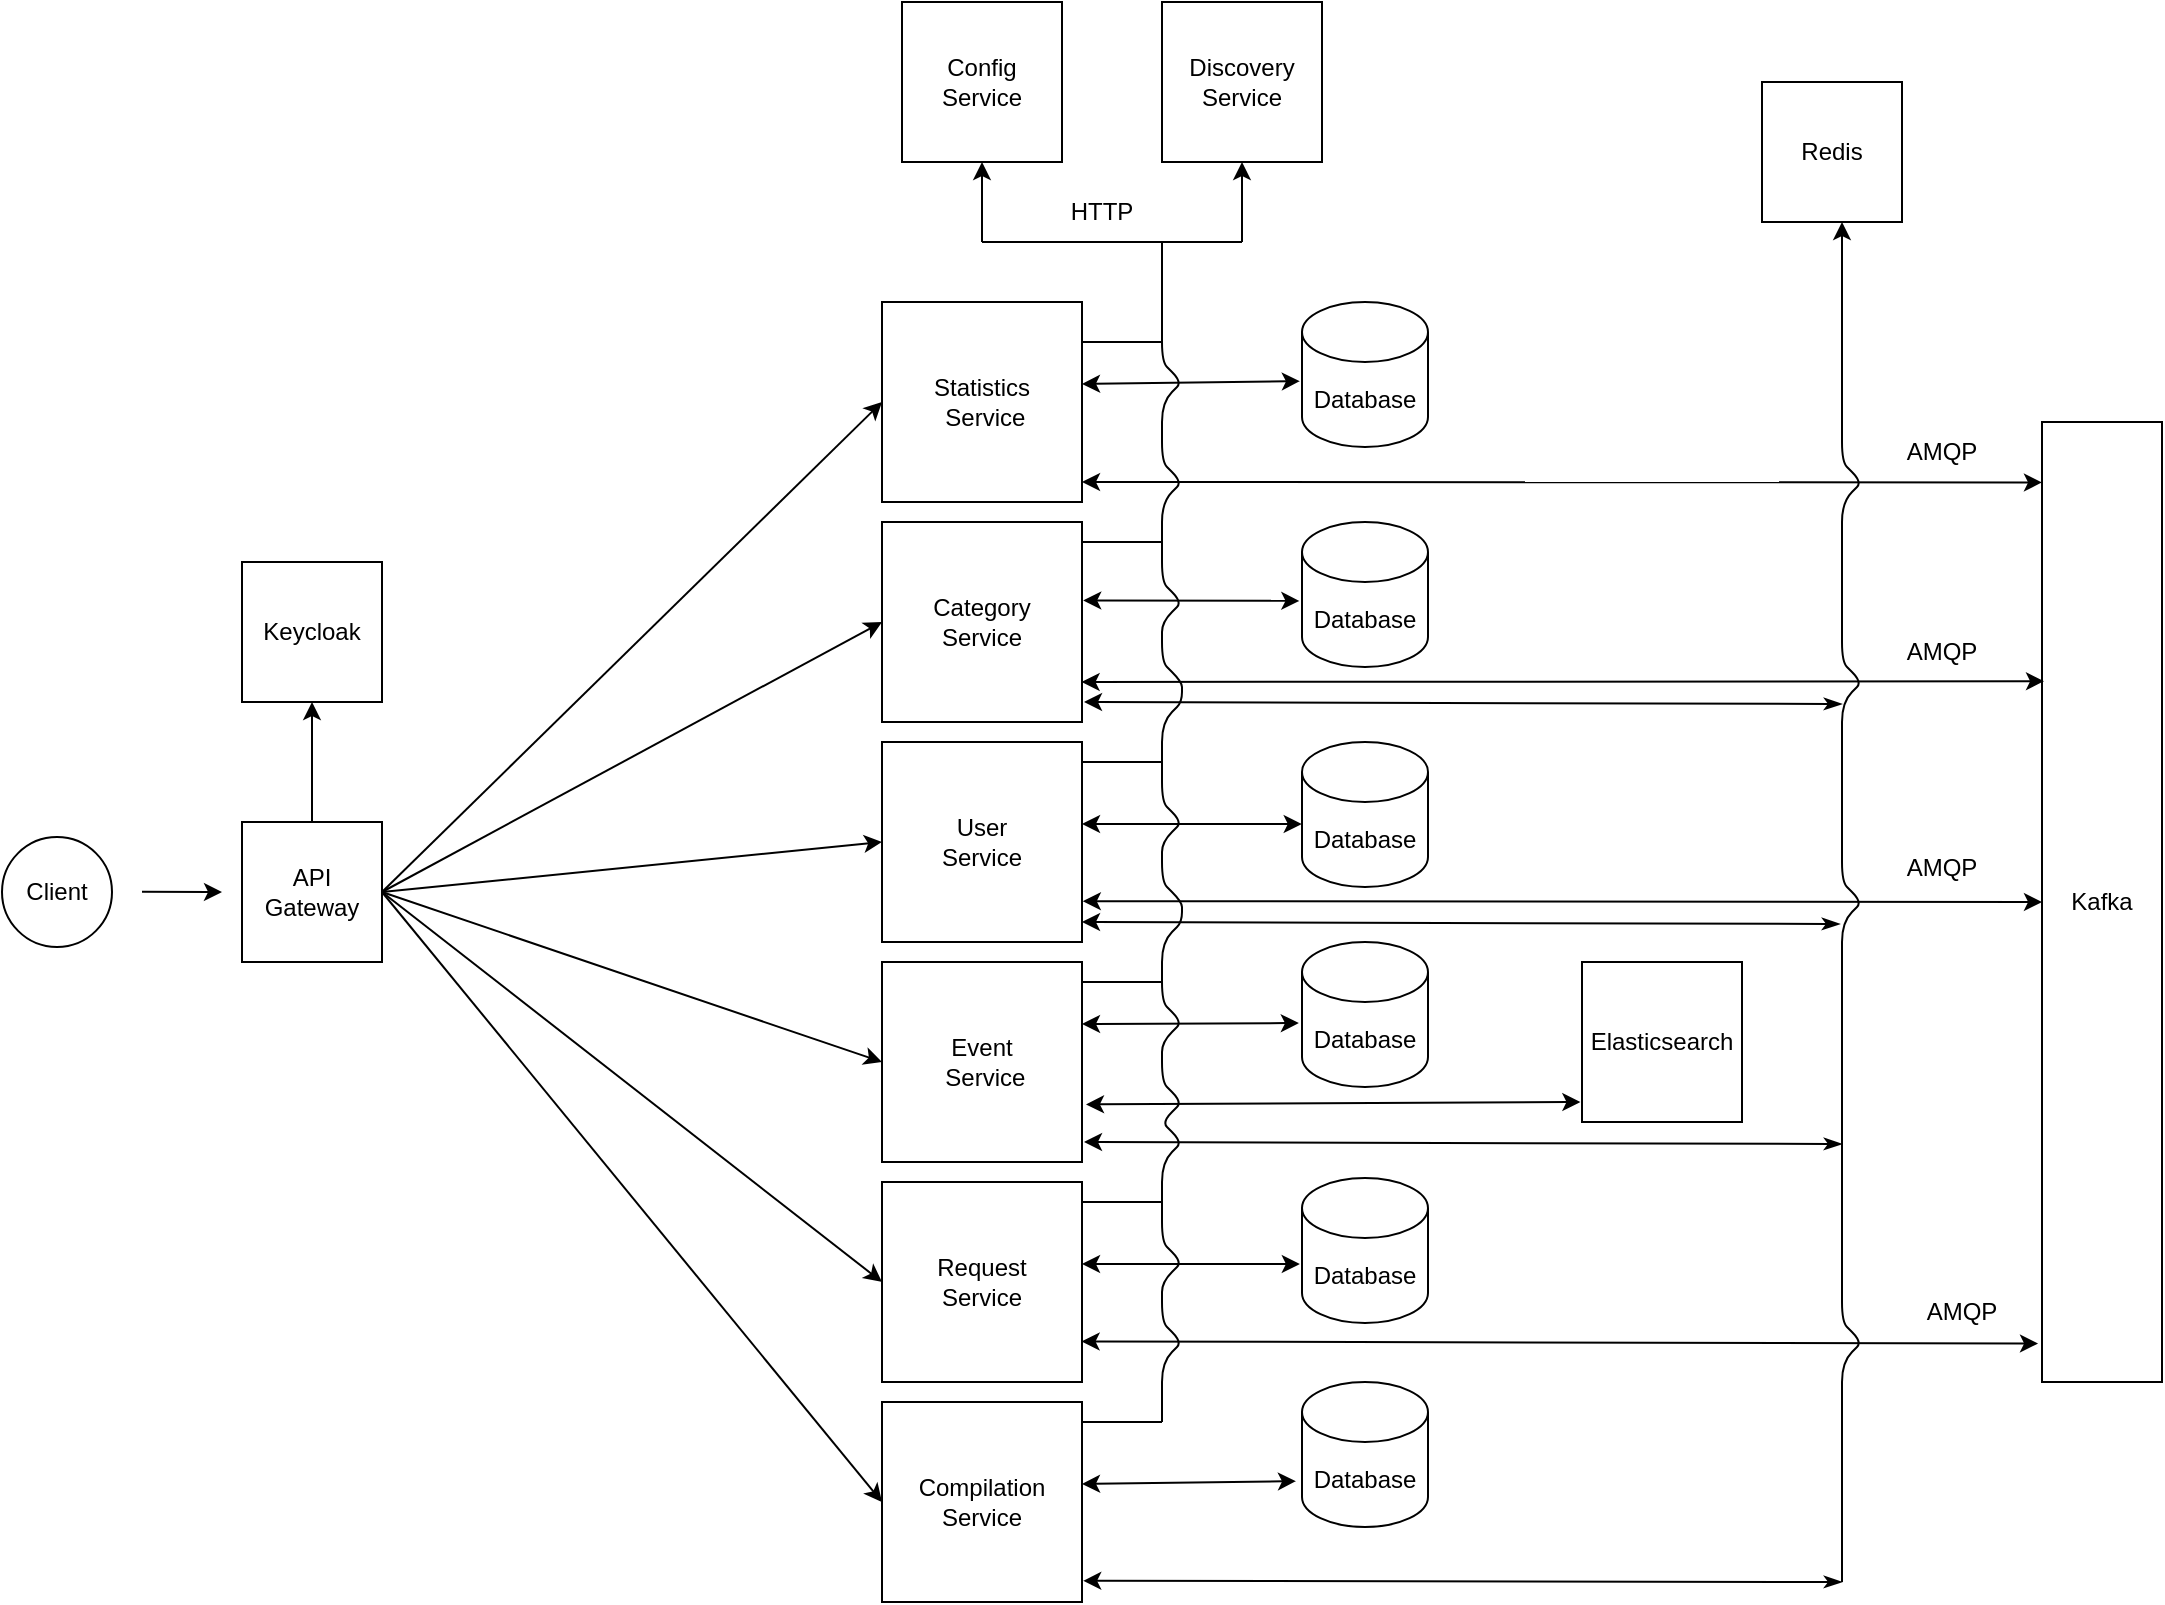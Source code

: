 <mxfile version="27.0.6">
  <diagram id="yPxyJZ8AM_hMuL3Unpa9" name="gitflow">
    <mxGraphModel dx="2618" dy="2068" grid="1" gridSize="10" guides="1" tooltips="1" connect="1" arrows="1" fold="1" page="1" pageScale="1" pageWidth="850" pageHeight="1100" background="#ffffff" math="0" shadow="0">
      <root>
        <mxCell id="0" />
        <mxCell id="1" parent="0" />
        <mxCell id="j1QhBanG4Ebp2g22lxq3-177" value="Client" style="ellipse;whiteSpace=wrap;html=1;aspect=fixed;" vertex="1" parent="1">
          <mxGeometry x="-70" y="307.5" width="55" height="55" as="geometry" />
        </mxCell>
        <mxCell id="j1QhBanG4Ebp2g22lxq3-178" value="API Gateway" style="whiteSpace=wrap;html=1;aspect=fixed;" vertex="1" parent="1">
          <mxGeometry x="50" y="300" width="70" height="70" as="geometry" />
        </mxCell>
        <mxCell id="j1QhBanG4Ebp2g22lxq3-179" value="&lt;div&gt;Event&lt;/div&gt;&lt;div&gt;&amp;nbsp;Service&lt;/div&gt;" style="whiteSpace=wrap;html=1;aspect=fixed;" vertex="1" parent="1">
          <mxGeometry x="370" y="370" width="100" height="100" as="geometry" />
        </mxCell>
        <mxCell id="j1QhBanG4Ebp2g22lxq3-180" value="&lt;div&gt;User&lt;/div&gt;&lt;div&gt;Service&lt;/div&gt;" style="whiteSpace=wrap;html=1;aspect=fixed;" vertex="1" parent="1">
          <mxGeometry x="370" y="260" width="100" height="100" as="geometry" />
        </mxCell>
        <mxCell id="j1QhBanG4Ebp2g22lxq3-181" value="&lt;div&gt;Request&lt;/div&gt;&lt;div&gt;Service&lt;/div&gt;" style="whiteSpace=wrap;html=1;aspect=fixed;" vertex="1" parent="1">
          <mxGeometry x="370" y="480" width="100" height="100" as="geometry" />
        </mxCell>
        <mxCell id="j1QhBanG4Ebp2g22lxq3-182" value="&lt;div&gt;Compilation&lt;/div&gt;&lt;div&gt;Service&lt;/div&gt;" style="whiteSpace=wrap;html=1;aspect=fixed;" vertex="1" parent="1">
          <mxGeometry x="370" y="590" width="100" height="100" as="geometry" />
        </mxCell>
        <mxCell id="j1QhBanG4Ebp2g22lxq3-183" value="&lt;div&gt;Category&lt;/div&gt;&lt;div&gt;Service&lt;/div&gt;" style="whiteSpace=wrap;html=1;aspect=fixed;" vertex="1" parent="1">
          <mxGeometry x="370" y="150" width="100" height="100" as="geometry" />
        </mxCell>
        <mxCell id="j1QhBanG4Ebp2g22lxq3-184" value="Redis" style="whiteSpace=wrap;html=1;aspect=fixed;" vertex="1" parent="1">
          <mxGeometry x="810" y="-70" width="70" height="70" as="geometry" />
        </mxCell>
        <mxCell id="j1QhBanG4Ebp2g22lxq3-185" value="&lt;div&gt;Statistics&lt;/div&gt;&lt;div&gt;&amp;nbsp;Service&lt;/div&gt;" style="whiteSpace=wrap;html=1;aspect=fixed;" vertex="1" parent="1">
          <mxGeometry x="370" y="40" width="100" height="100" as="geometry" />
        </mxCell>
        <mxCell id="j1QhBanG4Ebp2g22lxq3-186" value="&lt;div&gt;Discovery&lt;/div&gt;Service" style="whiteSpace=wrap;html=1;aspect=fixed;" vertex="1" parent="1">
          <mxGeometry x="510" y="-110" width="80" height="80" as="geometry" />
        </mxCell>
        <mxCell id="j1QhBanG4Ebp2g22lxq3-187" value="" style="endArrow=classic;html=1;rounded=0;entryX=0;entryY=0.5;entryDx=0;entryDy=0;exitX=1;exitY=0.5;exitDx=0;exitDy=0;" edge="1" parent="1" source="j1QhBanG4Ebp2g22lxq3-178" target="j1QhBanG4Ebp2g22lxq3-185">
          <mxGeometry width="50" height="50" relative="1" as="geometry">
            <mxPoint x="180" y="230" as="sourcePoint" />
            <mxPoint x="230" y="180" as="targetPoint" />
          </mxGeometry>
        </mxCell>
        <mxCell id="j1QhBanG4Ebp2g22lxq3-189" value="" style="endArrow=classic;html=1;rounded=0;entryX=0;entryY=0.5;entryDx=0;entryDy=0;exitX=1;exitY=0.5;exitDx=0;exitDy=0;" edge="1" parent="1" source="j1QhBanG4Ebp2g22lxq3-178" target="j1QhBanG4Ebp2g22lxq3-183">
          <mxGeometry width="50" height="50" relative="1" as="geometry">
            <mxPoint x="190" y="440" as="sourcePoint" />
            <mxPoint x="240" y="390" as="targetPoint" />
          </mxGeometry>
        </mxCell>
        <mxCell id="j1QhBanG4Ebp2g22lxq3-190" value="" style="endArrow=classic;html=1;rounded=0;entryX=0;entryY=0.5;entryDx=0;entryDy=0;exitX=1;exitY=0.5;exitDx=0;exitDy=0;" edge="1" parent="1" source="j1QhBanG4Ebp2g22lxq3-178" target="j1QhBanG4Ebp2g22lxq3-180">
          <mxGeometry width="50" height="50" relative="1" as="geometry">
            <mxPoint x="110" y="510" as="sourcePoint" />
            <mxPoint x="160" y="460" as="targetPoint" />
          </mxGeometry>
        </mxCell>
        <mxCell id="j1QhBanG4Ebp2g22lxq3-191" value="" style="endArrow=classic;html=1;rounded=0;entryX=0;entryY=0.5;entryDx=0;entryDy=0;exitX=1;exitY=0.5;exitDx=0;exitDy=0;" edge="1" parent="1" source="j1QhBanG4Ebp2g22lxq3-178" target="j1QhBanG4Ebp2g22lxq3-179">
          <mxGeometry width="50" height="50" relative="1" as="geometry">
            <mxPoint x="20" y="510" as="sourcePoint" />
            <mxPoint x="70" y="460" as="targetPoint" />
          </mxGeometry>
        </mxCell>
        <mxCell id="j1QhBanG4Ebp2g22lxq3-192" value="" style="endArrow=classic;html=1;rounded=0;entryX=0;entryY=0.5;entryDx=0;entryDy=0;exitX=1;exitY=0.5;exitDx=0;exitDy=0;" edge="1" parent="1" source="j1QhBanG4Ebp2g22lxq3-178" target="j1QhBanG4Ebp2g22lxq3-181">
          <mxGeometry width="50" height="50" relative="1" as="geometry">
            <mxPoint x="140" y="510" as="sourcePoint" />
            <mxPoint x="190" y="460" as="targetPoint" />
          </mxGeometry>
        </mxCell>
        <mxCell id="j1QhBanG4Ebp2g22lxq3-193" value="" style="endArrow=classic;html=1;rounded=0;entryX=0;entryY=0.5;entryDx=0;entryDy=0;exitX=1;exitY=0.5;exitDx=0;exitDy=0;" edge="1" parent="1" source="j1QhBanG4Ebp2g22lxq3-178" target="j1QhBanG4Ebp2g22lxq3-182">
          <mxGeometry width="50" height="50" relative="1" as="geometry">
            <mxPoint x="100" y="530" as="sourcePoint" />
            <mxPoint x="150" y="480" as="targetPoint" />
          </mxGeometry>
        </mxCell>
        <mxCell id="j1QhBanG4Ebp2g22lxq3-194" value="Keycloak" style="whiteSpace=wrap;html=1;aspect=fixed;" vertex="1" parent="1">
          <mxGeometry x="50" y="170" width="70" height="70" as="geometry" />
        </mxCell>
        <mxCell id="j1QhBanG4Ebp2g22lxq3-196" value="" style="endArrow=classic;html=1;rounded=0;entryX=0.5;entryY=1;entryDx=0;entryDy=0;exitX=0.5;exitY=0;exitDx=0;exitDy=0;" edge="1" parent="1" source="j1QhBanG4Ebp2g22lxq3-178" target="j1QhBanG4Ebp2g22lxq3-194">
          <mxGeometry width="50" height="50" relative="1" as="geometry">
            <mxPoint x="-90" y="250" as="sourcePoint" />
            <mxPoint x="-40" y="200" as="targetPoint" />
          </mxGeometry>
        </mxCell>
        <mxCell id="j1QhBanG4Ebp2g22lxq3-197" value="Database" style="shape=cylinder3;whiteSpace=wrap;html=1;boundedLbl=1;backgroundOutline=1;size=15;" vertex="1" parent="1">
          <mxGeometry x="580" y="40" width="63" height="72.5" as="geometry" />
        </mxCell>
        <mxCell id="j1QhBanG4Ebp2g22lxq3-198" value="Database" style="shape=cylinder3;whiteSpace=wrap;html=1;boundedLbl=1;backgroundOutline=1;size=15;" vertex="1" parent="1">
          <mxGeometry x="580" y="150" width="63" height="72.5" as="geometry" />
        </mxCell>
        <mxCell id="j1QhBanG4Ebp2g22lxq3-199" value="Database" style="shape=cylinder3;whiteSpace=wrap;html=1;boundedLbl=1;backgroundOutline=1;size=15;" vertex="1" parent="1">
          <mxGeometry x="580" y="260" width="63" height="72.5" as="geometry" />
        </mxCell>
        <mxCell id="j1QhBanG4Ebp2g22lxq3-201" value="Database" style="shape=cylinder3;whiteSpace=wrap;html=1;boundedLbl=1;backgroundOutline=1;size=15;" vertex="1" parent="1">
          <mxGeometry x="580" y="478" width="63" height="72.5" as="geometry" />
        </mxCell>
        <mxCell id="j1QhBanG4Ebp2g22lxq3-202" value="Database" style="shape=cylinder3;whiteSpace=wrap;html=1;boundedLbl=1;backgroundOutline=1;size=15;" vertex="1" parent="1">
          <mxGeometry x="580" y="580" width="63" height="72.5" as="geometry" />
        </mxCell>
        <mxCell id="j1QhBanG4Ebp2g22lxq3-207" value="Database" style="shape=cylinder3;whiteSpace=wrap;html=1;boundedLbl=1;backgroundOutline=1;size=15;" vertex="1" parent="1">
          <mxGeometry x="580" y="360" width="63" height="72.5" as="geometry" />
        </mxCell>
        <mxCell id="j1QhBanG4Ebp2g22lxq3-210" value="" style="endArrow=classic;startArrow=classic;html=1;rounded=0;exitX=1;exitY=0.5;exitDx=0;exitDy=0;entryX=-0.017;entryY=0.546;entryDx=0;entryDy=0;entryPerimeter=0;" edge="1" parent="1" target="j1QhBanG4Ebp2g22lxq3-197">
          <mxGeometry width="50" height="50" relative="1" as="geometry">
            <mxPoint x="470" y="81" as="sourcePoint" />
            <mxPoint x="540" y="80" as="targetPoint" />
          </mxGeometry>
        </mxCell>
        <mxCell id="j1QhBanG4Ebp2g22lxq3-212" value="Kafka" style="rounded=0;whiteSpace=wrap;html=1;" vertex="1" parent="1">
          <mxGeometry x="950" y="100" width="60" height="480" as="geometry" />
        </mxCell>
        <mxCell id="j1QhBanG4Ebp2g22lxq3-214" value="" style="endArrow=classic;startArrow=classic;html=1;rounded=0;exitX=1.006;exitY=0.392;exitDx=0;exitDy=0;entryX=-0.021;entryY=0.544;entryDx=0;entryDy=0;entryPerimeter=0;exitPerimeter=0;" edge="1" parent="1" source="j1QhBanG4Ebp2g22lxq3-183" target="j1QhBanG4Ebp2g22lxq3-198">
          <mxGeometry width="50" height="50" relative="1" as="geometry">
            <mxPoint x="490" y="186.75" as="sourcePoint" />
            <mxPoint x="560" y="185.75" as="targetPoint" />
          </mxGeometry>
        </mxCell>
        <mxCell id="j1QhBanG4Ebp2g22lxq3-215" value="" style="endArrow=classic;startArrow=classic;html=1;rounded=0;exitX=1;exitY=0.5;exitDx=0;exitDy=0;entryX=-0.002;entryY=0.566;entryDx=0;entryDy=0;entryPerimeter=0;" edge="1" parent="1" target="j1QhBanG4Ebp2g22lxq3-199">
          <mxGeometry width="50" height="50" relative="1" as="geometry">
            <mxPoint x="470" y="301" as="sourcePoint" />
            <mxPoint x="540" y="300" as="targetPoint" />
          </mxGeometry>
        </mxCell>
        <mxCell id="j1QhBanG4Ebp2g22lxq3-216" value="" style="endArrow=classic;startArrow=classic;html=1;rounded=0;exitX=1;exitY=0.5;exitDx=0;exitDy=0;entryX=-0.025;entryY=0.559;entryDx=0;entryDy=0;entryPerimeter=0;" edge="1" parent="1" target="j1QhBanG4Ebp2g22lxq3-207">
          <mxGeometry width="50" height="50" relative="1" as="geometry">
            <mxPoint x="470" y="401" as="sourcePoint" />
            <mxPoint x="540" y="400" as="targetPoint" />
          </mxGeometry>
        </mxCell>
        <mxCell id="j1QhBanG4Ebp2g22lxq3-217" value="" style="endArrow=classic;startArrow=classic;html=1;rounded=0;exitX=1;exitY=0.5;exitDx=0;exitDy=0;entryX=-0.017;entryY=0.593;entryDx=0;entryDy=0;entryPerimeter=0;" edge="1" parent="1" target="j1QhBanG4Ebp2g22lxq3-201">
          <mxGeometry width="50" height="50" relative="1" as="geometry">
            <mxPoint x="470" y="521" as="sourcePoint" />
            <mxPoint x="540" y="520" as="targetPoint" />
          </mxGeometry>
        </mxCell>
        <mxCell id="j1QhBanG4Ebp2g22lxq3-218" value="" style="endArrow=classic;startArrow=classic;html=1;rounded=0;exitX=1;exitY=0.5;exitDx=0;exitDy=0;entryX=-0.048;entryY=0.684;entryDx=0;entryDy=0;entryPerimeter=0;" edge="1" parent="1" target="j1QhBanG4Ebp2g22lxq3-202">
          <mxGeometry width="50" height="50" relative="1" as="geometry">
            <mxPoint x="470" y="631" as="sourcePoint" />
            <mxPoint x="540" y="630" as="targetPoint" />
          </mxGeometry>
        </mxCell>
        <mxCell id="j1QhBanG4Ebp2g22lxq3-219" value="" style="endArrow=classic;html=1;rounded=0;entryX=-0.033;entryY=0.96;entryDx=0;entryDy=0;entryPerimeter=0;exitX=0.998;exitY=0.797;exitDx=0;exitDy=0;exitPerimeter=0;startArrow=classic;startFill=1;" edge="1" parent="1" source="j1QhBanG4Ebp2g22lxq3-181" target="j1QhBanG4Ebp2g22lxq3-212">
          <mxGeometry width="50" height="50" relative="1" as="geometry">
            <mxPoint x="460" y="560" as="sourcePoint" />
            <mxPoint x="680" y="560" as="targetPoint" />
          </mxGeometry>
        </mxCell>
        <mxCell id="j1QhBanG4Ebp2g22lxq3-220" value="" style="endArrow=classic;html=1;rounded=0;entryX=0.017;entryY=0.27;entryDx=0;entryDy=0;entryPerimeter=0;exitX=0.998;exitY=0.8;exitDx=0;exitDy=0;exitPerimeter=0;startArrow=classic;startFill=1;" edge="1" parent="1" source="j1QhBanG4Ebp2g22lxq3-183" target="j1QhBanG4Ebp2g22lxq3-212">
          <mxGeometry width="50" height="50" relative="1" as="geometry">
            <mxPoint x="460" y="230" as="sourcePoint" />
            <mxPoint x="680" y="230" as="targetPoint" />
            <Array as="points" />
          </mxGeometry>
        </mxCell>
        <mxCell id="j1QhBanG4Ebp2g22lxq3-222" value="" style="endArrow=classic;html=1;rounded=0;exitX=1.004;exitY=0.796;exitDx=0;exitDy=0;exitPerimeter=0;entryX=0;entryY=0.5;entryDx=0;entryDy=0;startArrow=classic;startFill=1;" edge="1" parent="1" source="j1QhBanG4Ebp2g22lxq3-180" target="j1QhBanG4Ebp2g22lxq3-212">
          <mxGeometry width="50" height="50" relative="1" as="geometry">
            <mxPoint x="560" y="350" as="sourcePoint" />
            <mxPoint x="780" y="350" as="targetPoint" />
          </mxGeometry>
        </mxCell>
        <mxCell id="j1QhBanG4Ebp2g22lxq3-223" value="" style="endArrow=classic;html=1;rounded=0;exitX=1;exitY=0.9;exitDx=0;exitDy=0;exitPerimeter=0;entryX=0;entryY=0.063;entryDx=0;entryDy=0;entryPerimeter=0;startArrow=classic;startFill=1;" edge="1" parent="1" source="j1QhBanG4Ebp2g22lxq3-185" target="j1QhBanG4Ebp2g22lxq3-212">
          <mxGeometry width="50" height="50" relative="1" as="geometry">
            <mxPoint x="510" y="120" as="sourcePoint" />
            <mxPoint x="850" y="120" as="targetPoint" />
          </mxGeometry>
        </mxCell>
        <mxCell id="j1QhBanG4Ebp2g22lxq3-224" value="Elasticsearch" style="whiteSpace=wrap;html=1;aspect=fixed;" vertex="1" parent="1">
          <mxGeometry x="720" y="370" width="80" height="80" as="geometry" />
        </mxCell>
        <mxCell id="j1QhBanG4Ebp2g22lxq3-228" value="" style="endArrow=classic;startArrow=classic;html=1;rounded=0;entryX=-0.01;entryY=0.875;entryDx=0;entryDy=0;entryPerimeter=0;exitX=1.02;exitY=0.712;exitDx=0;exitDy=0;exitPerimeter=0;" edge="1" parent="1" source="j1QhBanG4Ebp2g22lxq3-179" target="j1QhBanG4Ebp2g22lxq3-224">
          <mxGeometry width="50" height="50" relative="1" as="geometry">
            <mxPoint x="590" y="490" as="sourcePoint" />
            <mxPoint x="640" y="440" as="targetPoint" />
          </mxGeometry>
        </mxCell>
        <mxCell id="j1QhBanG4Ebp2g22lxq3-232" value="" style="endArrow=classic;html=1;rounded=1;curved=0;" edge="1" parent="1">
          <mxGeometry width="50" height="50" relative="1" as="geometry">
            <mxPoint x="850" y="680" as="sourcePoint" />
            <mxPoint x="850" as="targetPoint" />
            <Array as="points">
              <mxPoint x="850" y="570" />
              <mxPoint x="860" y="560" />
              <mxPoint x="850" y="550" />
              <mxPoint x="850" y="350" />
              <mxPoint x="860" y="340" />
              <mxPoint x="850" y="330" />
              <mxPoint x="850" y="240" />
              <mxPoint x="860" y="230" />
              <mxPoint x="850" y="220" />
              <mxPoint x="850" y="140" />
              <mxPoint x="860" y="130" />
              <mxPoint x="850" y="120" />
            </Array>
          </mxGeometry>
        </mxCell>
        <mxCell id="j1QhBanG4Ebp2g22lxq3-233" value="" style="endArrow=classicThin;html=1;rounded=0;exitX=1.006;exitY=0.894;exitDx=0;exitDy=0;exitPerimeter=0;startArrow=classic;startFill=1;endFill=1;" edge="1" parent="1" source="j1QhBanG4Ebp2g22lxq3-182">
          <mxGeometry width="50" height="50" relative="1" as="geometry">
            <mxPoint x="630" y="730" as="sourcePoint" />
            <mxPoint x="850" y="680" as="targetPoint" />
          </mxGeometry>
        </mxCell>
        <mxCell id="j1QhBanG4Ebp2g22lxq3-235" value="" style="endArrow=classicThin;html=1;rounded=0;exitX=1.006;exitY=0.894;exitDx=0;exitDy=0;exitPerimeter=0;startArrow=classic;startFill=1;endFill=1;" edge="1" parent="1">
          <mxGeometry width="50" height="50" relative="1" as="geometry">
            <mxPoint x="471" y="460" as="sourcePoint" />
            <mxPoint x="850" y="461" as="targetPoint" />
          </mxGeometry>
        </mxCell>
        <mxCell id="j1QhBanG4Ebp2g22lxq3-236" value="" style="endArrow=classicThin;html=1;rounded=0;exitX=1.006;exitY=0.894;exitDx=0;exitDy=0;exitPerimeter=0;startArrow=classic;startFill=1;endFill=1;" edge="1" parent="1">
          <mxGeometry width="50" height="50" relative="1" as="geometry">
            <mxPoint x="470" y="350" as="sourcePoint" />
            <mxPoint x="849" y="351" as="targetPoint" />
          </mxGeometry>
        </mxCell>
        <mxCell id="j1QhBanG4Ebp2g22lxq3-237" value="" style="endArrow=classicThin;html=1;rounded=0;exitX=1.006;exitY=0.894;exitDx=0;exitDy=0;exitPerimeter=0;startArrow=classic;startFill=1;endFill=1;" edge="1" parent="1">
          <mxGeometry width="50" height="50" relative="1" as="geometry">
            <mxPoint x="471" y="240" as="sourcePoint" />
            <mxPoint x="850" y="241" as="targetPoint" />
          </mxGeometry>
        </mxCell>
        <mxCell id="j1QhBanG4Ebp2g22lxq3-239" value="" style="endArrow=classic;html=1;" edge="1" parent="1">
          <mxGeometry width="50" height="50" relative="1" as="geometry">
            <mxPoint y="334.82" as="sourcePoint" />
            <mxPoint x="40" y="335" as="targetPoint" />
          </mxGeometry>
        </mxCell>
        <mxCell id="j1QhBanG4Ebp2g22lxq3-240" value="&lt;div&gt;Config&lt;/div&gt;Service" style="whiteSpace=wrap;html=1;aspect=fixed;" vertex="1" parent="1">
          <mxGeometry x="380" y="-110" width="80" height="80" as="geometry" />
        </mxCell>
        <mxCell id="j1QhBanG4Ebp2g22lxq3-241" value="" style="endArrow=none;html=1;rounded=0;" edge="1" parent="1">
          <mxGeometry width="50" height="50" relative="1" as="geometry">
            <mxPoint x="420" y="10" as="sourcePoint" />
            <mxPoint x="550" y="10" as="targetPoint" />
          </mxGeometry>
        </mxCell>
        <mxCell id="j1QhBanG4Ebp2g22lxq3-242" value="" style="endArrow=classic;html=1;rounded=0;entryX=0.5;entryY=1;entryDx=0;entryDy=0;" edge="1" parent="1" target="j1QhBanG4Ebp2g22lxq3-240">
          <mxGeometry width="50" height="50" relative="1" as="geometry">
            <mxPoint x="420" y="10" as="sourcePoint" />
            <mxPoint x="320" y="-60" as="targetPoint" />
          </mxGeometry>
        </mxCell>
        <mxCell id="j1QhBanG4Ebp2g22lxq3-243" value="" style="endArrow=classic;html=1;rounded=0;entryX=0.5;entryY=1;entryDx=0;entryDy=0;" edge="1" parent="1" target="j1QhBanG4Ebp2g22lxq3-186">
          <mxGeometry width="50" height="50" relative="1" as="geometry">
            <mxPoint x="550" y="10" as="sourcePoint" />
            <mxPoint x="540" y="-30" as="targetPoint" />
          </mxGeometry>
        </mxCell>
        <mxCell id="j1QhBanG4Ebp2g22lxq3-244" value="" style="endArrow=none;html=1;rounded=1;curved=0;" edge="1" parent="1">
          <mxGeometry width="50" height="50" relative="1" as="geometry">
            <mxPoint x="510" y="600" as="sourcePoint" />
            <mxPoint x="510" y="10" as="targetPoint" />
            <Array as="points">
              <mxPoint x="510" y="570" />
              <mxPoint x="520" y="560" />
              <mxPoint x="510" y="550" />
              <mxPoint x="510" y="530" />
              <mxPoint x="520" y="520" />
              <mxPoint x="510" y="510" />
              <mxPoint x="510" y="470" />
              <mxPoint x="520" y="460" />
              <mxPoint x="510" y="450" />
              <mxPoint x="520" y="440" />
              <mxPoint x="510" y="430" />
              <mxPoint x="510" y="410" />
              <mxPoint x="520" y="400" />
              <mxPoint x="510" y="390" />
              <mxPoint x="510" y="360" />
              <mxPoint x="520" y="350" />
              <mxPoint x="520" y="340" />
              <mxPoint x="510" y="330" />
              <mxPoint x="510" y="310" />
              <mxPoint x="520" y="300" />
              <mxPoint x="510" y="290" />
              <mxPoint x="510" y="250" />
              <mxPoint x="520" y="240" />
              <mxPoint x="520" y="230" />
              <mxPoint x="510" y="220" />
              <mxPoint x="510" y="200" />
              <mxPoint x="520" y="190" />
              <mxPoint x="510" y="180" />
              <mxPoint x="510" y="140" />
              <mxPoint x="520" y="130" />
              <mxPoint x="510" y="120" />
              <mxPoint x="510" y="90" />
              <mxPoint x="520" y="80" />
              <mxPoint x="510" y="70" />
            </Array>
          </mxGeometry>
        </mxCell>
        <mxCell id="j1QhBanG4Ebp2g22lxq3-247" value="" style="endArrow=none;html=1;rounded=0;exitX=1;exitY=0.7;exitDx=0;exitDy=0;exitPerimeter=0;" edge="1" parent="1">
          <mxGeometry width="50" height="50" relative="1" as="geometry">
            <mxPoint x="470" y="490" as="sourcePoint" />
            <mxPoint x="510" y="490" as="targetPoint" />
          </mxGeometry>
        </mxCell>
        <mxCell id="j1QhBanG4Ebp2g22lxq3-248" value="" style="endArrow=none;html=1;rounded=0;exitX=1;exitY=0.7;exitDx=0;exitDy=0;exitPerimeter=0;" edge="1" parent="1">
          <mxGeometry width="50" height="50" relative="1" as="geometry">
            <mxPoint x="470" y="380" as="sourcePoint" />
            <mxPoint x="510" y="380" as="targetPoint" />
          </mxGeometry>
        </mxCell>
        <mxCell id="j1QhBanG4Ebp2g22lxq3-249" value="" style="endArrow=none;html=1;rounded=0;exitX=1;exitY=0.7;exitDx=0;exitDy=0;exitPerimeter=0;" edge="1" parent="1">
          <mxGeometry width="50" height="50" relative="1" as="geometry">
            <mxPoint x="470" y="270" as="sourcePoint" />
            <mxPoint x="510" y="270" as="targetPoint" />
          </mxGeometry>
        </mxCell>
        <mxCell id="j1QhBanG4Ebp2g22lxq3-250" value="" style="endArrow=none;html=1;rounded=0;exitX=1;exitY=0.7;exitDx=0;exitDy=0;exitPerimeter=0;" edge="1" parent="1">
          <mxGeometry width="50" height="50" relative="1" as="geometry">
            <mxPoint x="470" y="160" as="sourcePoint" />
            <mxPoint x="510" y="160" as="targetPoint" />
          </mxGeometry>
        </mxCell>
        <mxCell id="j1QhBanG4Ebp2g22lxq3-251" value="" style="endArrow=none;html=1;rounded=0;exitX=1;exitY=0.7;exitDx=0;exitDy=0;exitPerimeter=0;" edge="1" parent="1">
          <mxGeometry width="50" height="50" relative="1" as="geometry">
            <mxPoint x="470" y="60" as="sourcePoint" />
            <mxPoint x="510" y="60" as="targetPoint" />
          </mxGeometry>
        </mxCell>
        <mxCell id="j1QhBanG4Ebp2g22lxq3-252" value="" style="endArrow=none;html=1;rounded=0;exitX=1;exitY=0.7;exitDx=0;exitDy=0;exitPerimeter=0;" edge="1" parent="1">
          <mxGeometry width="50" height="50" relative="1" as="geometry">
            <mxPoint x="470" y="600" as="sourcePoint" />
            <mxPoint x="510" y="600" as="targetPoint" />
            <Array as="points">
              <mxPoint x="490" y="600" />
            </Array>
          </mxGeometry>
        </mxCell>
        <mxCell id="j1QhBanG4Ebp2g22lxq3-253" value="HTTP" style="text;html=1;align=center;verticalAlign=middle;whiteSpace=wrap;rounded=0;" vertex="1" parent="1">
          <mxGeometry x="450" y="-20" width="60" height="30" as="geometry" />
        </mxCell>
        <mxCell id="j1QhBanG4Ebp2g22lxq3-254" value="AMQP" style="text;html=1;align=center;verticalAlign=middle;whiteSpace=wrap;rounded=0;" vertex="1" parent="1">
          <mxGeometry x="870" y="100" width="60" height="30" as="geometry" />
        </mxCell>
        <mxCell id="j1QhBanG4Ebp2g22lxq3-255" value="AMQP" style="text;html=1;align=center;verticalAlign=middle;whiteSpace=wrap;rounded=0;" vertex="1" parent="1">
          <mxGeometry x="870" y="200" width="60" height="30" as="geometry" />
        </mxCell>
        <mxCell id="j1QhBanG4Ebp2g22lxq3-256" value="AMQP" style="text;html=1;align=center;verticalAlign=middle;whiteSpace=wrap;rounded=0;" vertex="1" parent="1">
          <mxGeometry x="870" y="307.5" width="60" height="30" as="geometry" />
        </mxCell>
        <mxCell id="j1QhBanG4Ebp2g22lxq3-257" value="AMQP" style="text;html=1;align=center;verticalAlign=middle;whiteSpace=wrap;rounded=0;" vertex="1" parent="1">
          <mxGeometry x="880" y="530" width="60" height="30" as="geometry" />
        </mxCell>
      </root>
    </mxGraphModel>
  </diagram>
</mxfile>
